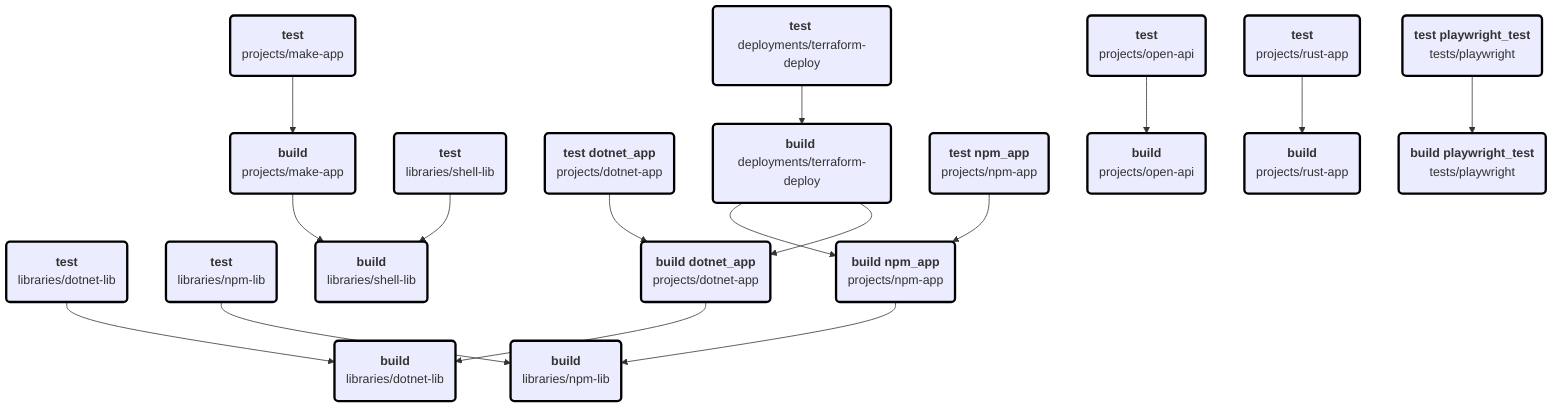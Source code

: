 flowchart TD
classDef build stroke:red,stroke-width:3px
classDef restore stroke:orange,stroke-width:3px
classDef ignore stroke:black,stroke-width:3px
deployments/terraform-deploy:build("<b>build</b> 
deployments/terraform-deploy")
deployments/terraform-deploy:test("<b>test</b> 
deployments/terraform-deploy")
libraries/dotnet-lib:build("<b>build</b> 
libraries/dotnet-lib")
libraries/dotnet-lib:test("<b>test</b> 
libraries/dotnet-lib")
libraries/npm-lib:build("<b>build</b> 
libraries/npm-lib")
libraries/npm-lib:test("<b>test</b> 
libraries/npm-lib")
libraries/shell-lib:build("<b>build</b> 
libraries/shell-lib")
libraries/shell-lib:test("<b>test</b> 
libraries/shell-lib")
projects/dotnet-app:build("<b>build dotnet_app</b> 
projects/dotnet-app")
projects/dotnet-app:test("<b>test dotnet_app</b> 
projects/dotnet-app")
projects/make-app:build("<b>build</b> 
projects/make-app")
projects/make-app:test("<b>test</b> 
projects/make-app")
projects/npm-app:build("<b>build npm_app</b> 
projects/npm-app")
projects/npm-app:test("<b>test npm_app</b> 
projects/npm-app")
projects/open-api:build("<b>build</b> 
projects/open-api")
projects/open-api:test("<b>test</b> 
projects/open-api")
projects/rust-app:build("<b>build</b> 
projects/rust-app")
projects/rust-app:test("<b>test</b> 
projects/rust-app")
tests/playwright:build("<b>build playwright_test</b> 
tests/playwright")
tests/playwright:test("<b>test playwright_test</b> 
tests/playwright")
deployments/terraform-deploy:build --> projects/dotnet-app:build
deployments/terraform-deploy:build --> projects/npm-app:build
class deployments/terraform-deploy:build ignore
deployments/terraform-deploy:test --> deployments/terraform-deploy:build
class deployments/terraform-deploy:test ignore
class libraries/dotnet-lib:build ignore
libraries/dotnet-lib:test --> libraries/dotnet-lib:build
class libraries/dotnet-lib:test ignore
class libraries/npm-lib:build ignore
libraries/npm-lib:test --> libraries/npm-lib:build
class libraries/npm-lib:test ignore
class libraries/shell-lib:build ignore
libraries/shell-lib:test --> libraries/shell-lib:build
class libraries/shell-lib:test ignore
projects/dotnet-app:build --> libraries/dotnet-lib:build
class projects/dotnet-app:build ignore
projects/dotnet-app:test --> projects/dotnet-app:build
class projects/dotnet-app:test ignore
projects/make-app:build --> libraries/shell-lib:build
class projects/make-app:build ignore
projects/make-app:test --> projects/make-app:build
class projects/make-app:test ignore
projects/npm-app:build --> libraries/npm-lib:build
class projects/npm-app:build ignore
projects/npm-app:test --> projects/npm-app:build
class projects/npm-app:test ignore
class projects/open-api:build ignore
projects/open-api:test --> projects/open-api:build
class projects/open-api:test ignore
class projects/rust-app:build ignore
projects/rust-app:test --> projects/rust-app:build
class projects/rust-app:test ignore
class tests/playwright:build ignore
tests/playwright:test --> tests/playwright:build
class tests/playwright:test ignore